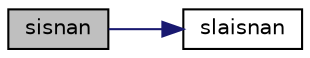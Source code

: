 digraph "sisnan"
{
 // LATEX_PDF_SIZE
  edge [fontname="Helvetica",fontsize="10",labelfontname="Helvetica",labelfontsize="10"];
  node [fontname="Helvetica",fontsize="10",shape=record];
  rankdir="LR";
  Node1 [label="sisnan",height=0.2,width=0.4,color="black", fillcolor="grey75", style="filled", fontcolor="black",tooltip="SISNAN tests input for NaN."];
  Node1 -> Node2 [color="midnightblue",fontsize="10",style="solid",fontname="Helvetica"];
  Node2 [label="slaisnan",height=0.2,width=0.4,color="black", fillcolor="white", style="filled",URL="$slaisnan_8f.html#a9b6a1036554ed9b7196c641174d6a6da",tooltip="SLAISNAN tests input for NaN by comparing two arguments for inequality."];
}

